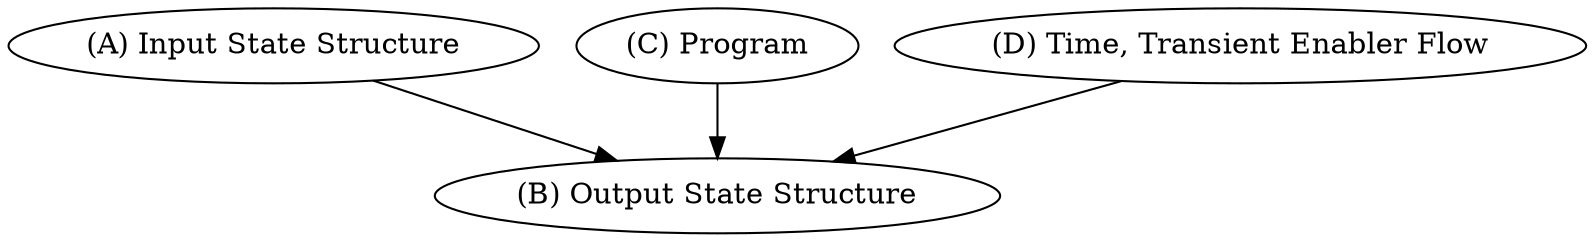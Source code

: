 digraph 
  {
    "(A) Input State Structure" -> "(B) Output State Structure" [ label = ""           ];
    "(C) Program" -> "(B) Output State Structure" [ label = ""           ];
    "(D) Time, Transient Enabler Flow" -> "(B) Output State Structure" [ label = ""           ];
  }
